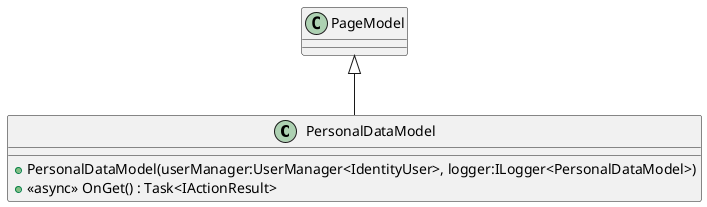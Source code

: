@startuml
class PersonalDataModel {
    + PersonalDataModel(userManager:UserManager<IdentityUser>, logger:ILogger<PersonalDataModel>)
    + <<async>> OnGet() : Task<IActionResult>
}
PageModel <|-- PersonalDataModel
@enduml
